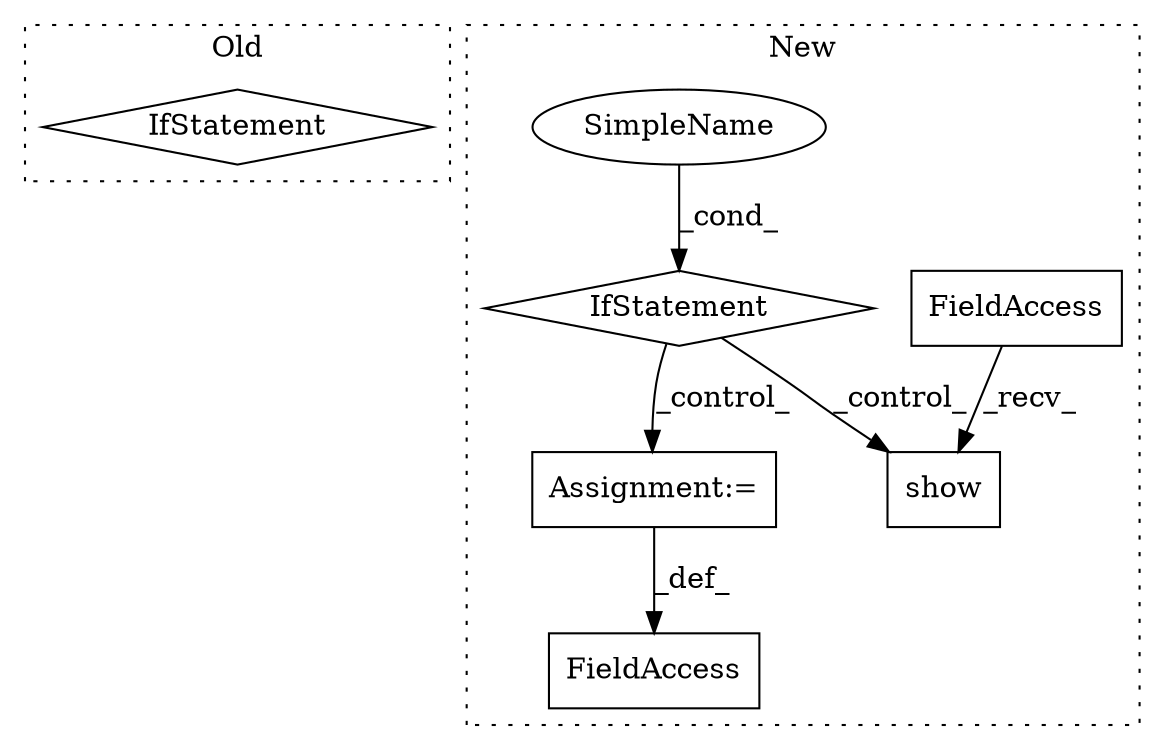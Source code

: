 digraph G {
subgraph cluster0 {
1 [label="IfStatement" a="25" s="8002" l="3" shape="diamond"];
label = "Old";
style="dotted";
}
subgraph cluster1 {
2 [label="show" a="32" s="9275" l="6" shape="box"];
3 [label="FieldAccess" a="22" s="9257" l="10" shape="box"];
4 [label="IfStatement" a="25" s="6668,6694" l="4,2" shape="diamond"];
5 [label="SimpleName" a="42" s="" l="" shape="ellipse"];
6 [label="Assignment:=" a="7" s="7231" l="1" shape="box"];
7 [label="FieldAccess" a="22" s="7229" l="2" shape="box"];
label = "New";
style="dotted";
}
3 -> 2 [label="_recv_"];
4 -> 2 [label="_control_"];
4 -> 6 [label="_control_"];
5 -> 4 [label="_cond_"];
6 -> 7 [label="_def_"];
}